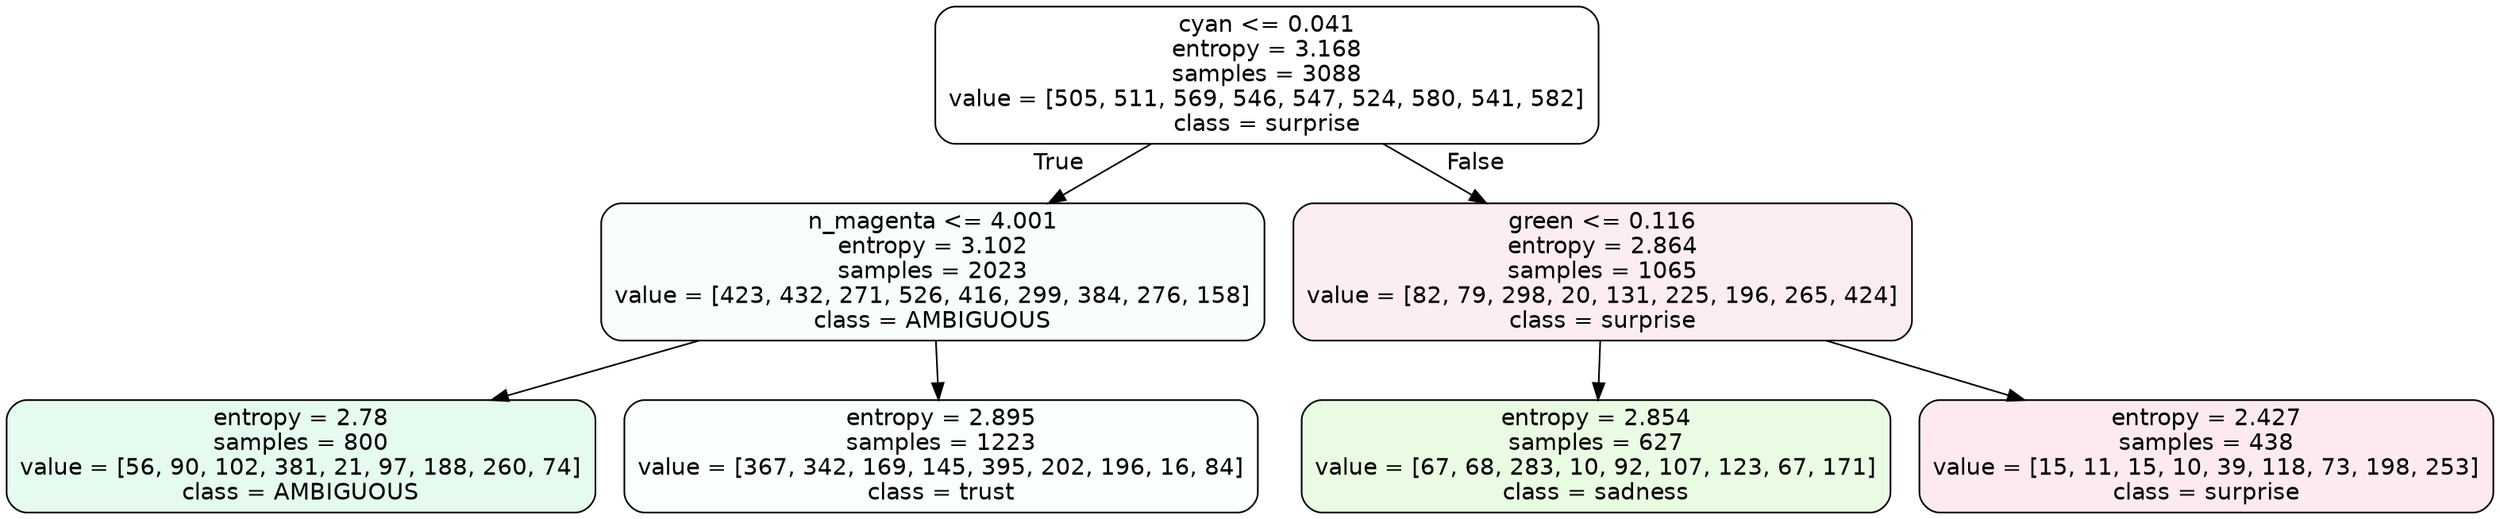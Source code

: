 digraph Tree {
node [shape=box, style="filled, rounded", color="black", fontname=helvetica] ;
edge [fontname=helvetica] ;
0 [label="cyan <= 0.041\nentropy = 3.168\nsamples = 3088\nvalue = [505, 511, 569, 546, 547, 524, 580, 541, 582]\nclass = surprise", fillcolor="#e5396400"] ;
1 [label="n_magenta <= 4.001\nentropy = 3.102\nsamples = 2023\nvalue = [423, 432, 271, 526, 416, 299, 384, 276, 158]\nclass = AMBIGUOUS", fillcolor="#39e58109"] ;
0 -> 1 [labeldistance=2.5, labelangle=45, headlabel="True"] ;
2 [label="entropy = 2.78\nsamples = 800\nvalue = [56, 90, 102, 381, 21, 97, 188, 260, 74]\nclass = AMBIGUOUS", fillcolor="#39e5811f"] ;
1 -> 2 ;
3 [label="entropy = 2.895\nsamples = 1223\nvalue = [367, 342, 169, 145, 395, 202, 196, 16, 84]\nclass = trust", fillcolor="#39d7e505"] ;
1 -> 3 ;
4 [label="green <= 0.116\nentropy = 2.864\nsamples = 1065\nvalue = [82, 79, 298, 20, 131, 225, 196, 265, 424]\nclass = surprise", fillcolor="#e5396417"] ;
0 -> 4 [labeldistance=2.5, labelangle=-45, headlabel="False"] ;
5 [label="entropy = 2.854\nsamples = 627\nvalue = [67, 68, 283, 10, 92, 107, 123, 67, 171]\nclass = sadness", fillcolor="#64e53923"] ;
4 -> 5 ;
6 [label="entropy = 2.427\nsamples = 438\nvalue = [15, 11, 15, 10, 39, 118, 73, 198, 253]\nclass = surprise", fillcolor="#e539641a"] ;
4 -> 6 ;
}